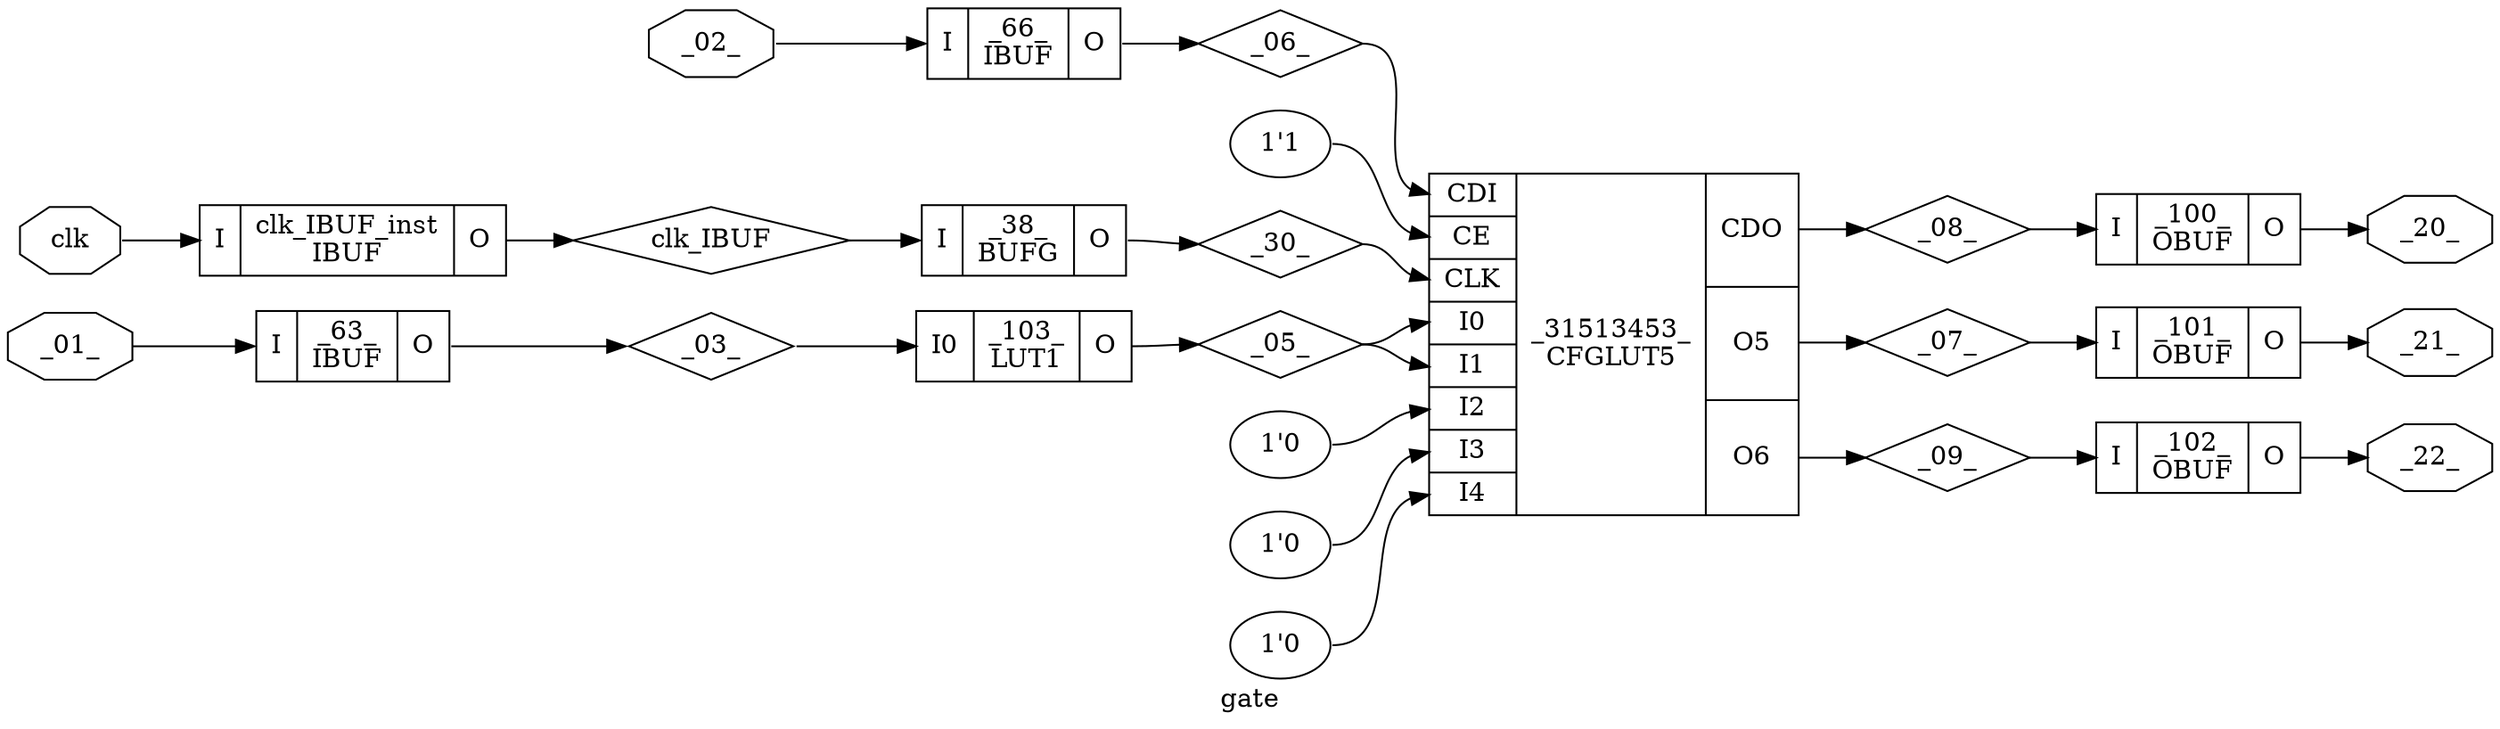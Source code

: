digraph "gate" {
label="gate";
rankdir="LR";
remincross=true;
n1 [ shape=diamond, label="clk_IBUF", color="black", fontcolor="black"];
n2 [ shape=diamond, label="_30_", color="black", fontcolor="black"];
n3 [ shape=diamond, label="_09_", color="black", fontcolor="black"];
n4 [ shape=diamond, label="_08_", color="black", fontcolor="black"];
n5 [ shape=diamond, label="_07_", color="black", fontcolor="black"];
n6 [ shape=diamond, label="_06_", color="black", fontcolor="black"];
n7 [ shape=diamond, label="_05_", color="black", fontcolor="black"];
n8 [ shape=diamond, label="_03_", color="black", fontcolor="black"];
n9 [ shape=octagon, label="_22_", color="black", fontcolor="black"];
n10 [ shape=octagon, label="_21_", color="black", fontcolor="black"];
n11 [ shape=octagon, label="_20_", color="black", fontcolor="black"];
n12 [ shape=octagon, label="_02_", color="black", fontcolor="black"];
n13 [ shape=octagon, label="_01_", color="black", fontcolor="black"];
n14 [ shape=octagon, label="clk", color="black", fontcolor="black"];
c17 [ shape=record, label="{{<p15> I}|clk_IBUF_inst\nIBUF|{<p16> O}}",  ];
c18 [ shape=record, label="{{<p15> I}|_66_\nIBUF|{<p16> O}}",  ];
c19 [ shape=record, label="{{<p15> I}|_63_\nIBUF|{<p16> O}}",  ];
c20 [ shape=record, label="{{<p15> I}|_38_\nBUFG|{<p16> O}}",  ];
v0 [ label="1'0" ];
v1 [ label="1'0" ];
v2 [ label="1'0" ];
v3 [ label="1'1" ];
c32 [ shape=record, label="{{<p21> CDI|<p22> CE|<p23> CLK|<p24> I0|<p25> I1|<p26> I2|<p27> I3|<p28> I4}|_31513453_\nCFGLUT5|{<p29> CDO|<p30> O5|<p31> O6}}",  ];
c33 [ shape=record, label="{{<p24> I0}|_103_\nLUT1|{<p16> O}}",  ];
c34 [ shape=record, label="{{<p15> I}|_102_\nOBUF|{<p16> O}}",  ];
c35 [ shape=record, label="{{<p15> I}|_101_\nOBUF|{<p16> O}}",  ];
c36 [ shape=record, label="{{<p15> I}|_100_\nOBUF|{<p16> O}}",  ];
c17:p16:e -> n1:w [color="black", fontcolor="black", label=""];
n1:e -> c20:p15:w [color="black", fontcolor="black", label=""];
c35:p16:e -> n10:w [color="black", fontcolor="black", label=""];
c36:p16:e -> n11:w [color="black", fontcolor="black", label=""];
n12:e -> c18:p15:w [color="black", fontcolor="black", label=""];
n13:e -> c19:p15:w [color="black", fontcolor="black", label=""];
n14:e -> c17:p15:w [color="black", fontcolor="black", label=""];
c20:p16:e -> n2:w [color="black", fontcolor="black", label=""];
n2:e -> c32:p23:w [color="black", fontcolor="black", label=""];
c32:p31:e -> n3:w [color="black", fontcolor="black", label=""];
n3:e -> c34:p15:w [color="black", fontcolor="black", label=""];
c32:p29:e -> n4:w [color="black", fontcolor="black", label=""];
n4:e -> c36:p15:w [color="black", fontcolor="black", label=""];
c32:p30:e -> n5:w [color="black", fontcolor="black", label=""];
n5:e -> c35:p15:w [color="black", fontcolor="black", label=""];
c18:p16:e -> n6:w [color="black", fontcolor="black", label=""];
n6:e -> c32:p21:w [color="black", fontcolor="black", label=""];
c33:p16:e -> n7:w [color="black", fontcolor="black", label=""];
n7:e -> c32:p24:w [color="black", fontcolor="black", label=""];
n7:e -> c32:p25:w [color="black", fontcolor="black", label=""];
c19:p16:e -> n8:w [color="black", fontcolor="black", label=""];
n8:e -> c33:p24:w [color="black", fontcolor="black", label=""];
c34:p16:e -> n9:w [color="black", fontcolor="black", label=""];
v0:e -> c32:p28:w [color="black", fontcolor="black", label=""];
v1:e -> c32:p27:w [color="black", fontcolor="black", label=""];
v2:e -> c32:p26:w [color="black", fontcolor="black", label=""];
v3:e -> c32:p22:w [color="black", fontcolor="black", label=""];
}
digraph "gold" {
label="gold";
rankdir="LR";
remincross=true;
n1 [ shape=diamond, label="clk_IBUF", color="black", fontcolor="black"];
n2 [ shape=diamond, label="_30_", color="black", fontcolor="black"];
n3 [ shape=diamond, label="_09_", color="black", fontcolor="black"];
n4 [ shape=diamond, label="_08_", color="black", fontcolor="black"];
n5 [ shape=diamond, label="_07_", color="black", fontcolor="black"];
n6 [ shape=diamond, label="_06_", color="black", fontcolor="black"];
n7 [ shape=diamond, label="_05_", color="black", fontcolor="black"];
n8 [ shape=diamond, label="_04_", color="black", fontcolor="black"];
n9 [ shape=diamond, label="_03_", color="black", fontcolor="black"];
n10 [ shape=octagon, label="_22_", color="black", fontcolor="black"];
n11 [ shape=octagon, label="_21_", color="black", fontcolor="black"];
n12 [ shape=octagon, label="_20_", color="black", fontcolor="black"];
n13 [ shape=octagon, label="_02_", color="black", fontcolor="black"];
n14 [ shape=octagon, label="_01_", color="black", fontcolor="black"];
n15 [ shape=octagon, label="clk", color="black", fontcolor="black"];
c18 [ shape=record, label="{{<p16> I}|clk_IBUF_inst\nIBUF|{<p17> O}}",  ];
c19 [ shape=record, label="{{<p16> I}|_66_\nIBUF|{<p17> O}}",  ];
c20 [ shape=record, label="{{<p16> I}|_63_\nIBUF|{<p17> O}}",  ];
c21 [ shape=record, label="{{<p16> I}|_38_\nBUFG|{<p17> O}}",  ];
v0 [ label="1'0" ];
v1 [ label="1'0" ];
v2 [ label="1'0" ];
v3 [ label="1'1" ];
c33 [ shape=record, label="{{<p22> CDI|<p23> CE|<p24> CLK|<p25> I0|<p26> I1|<p27> I2|<p28> I3|<p29> I4}|_31513453_\nCFGLUT5|{<p30> CDO|<p31> O5|<p32> O6}}",  ];
c34 [ shape=record, label="{{<p25> I0}|_143_\nLUT1|{<p17> O}}",  ];
c35 [ shape=record, label="{{<p25> I0}|_103_\nLUT1|{<p17> O}}",  ];
c36 [ shape=record, label="{{<p16> I}|_102_\nOBUF|{<p17> O}}",  ];
c37 [ shape=record, label="{{<p16> I}|_101_\nOBUF|{<p17> O}}",  ];
c38 [ shape=record, label="{{<p16> I}|_100_\nOBUF|{<p17> O}}",  ];
c18:p17:e -> n1:w [color="black", fontcolor="black", label=""];
n1:e -> c21:p16:w [color="black", fontcolor="black", label=""];
c36:p17:e -> n10:w [color="black", fontcolor="black", label=""];
c37:p17:e -> n11:w [color="black", fontcolor="black", label=""];
c38:p17:e -> n12:w [color="black", fontcolor="black", label=""];
n13:e -> c19:p16:w [color="black", fontcolor="black", label=""];
n14:e -> c20:p16:w [color="black", fontcolor="black", label=""];
n15:e -> c18:p16:w [color="black", fontcolor="black", label=""];
c21:p17:e -> n2:w [color="black", fontcolor="black", label=""];
n2:e -> c33:p24:w [color="black", fontcolor="black", label=""];
c33:p32:e -> n3:w [color="black", fontcolor="black", label=""];
n3:e -> c36:p16:w [color="black", fontcolor="black", label=""];
c33:p30:e -> n4:w [color="black", fontcolor="black", label=""];
n4:e -> c38:p16:w [color="black", fontcolor="black", label=""];
c33:p31:e -> n5:w [color="black", fontcolor="black", label=""];
n5:e -> c37:p16:w [color="black", fontcolor="black", label=""];
c19:p17:e -> n6:w [color="black", fontcolor="black", label=""];
n6:e -> c33:p22:w [color="black", fontcolor="black", label=""];
c34:p17:e -> n7:w [color="black", fontcolor="black", label=""];
n7:e -> c33:p26:w [color="black", fontcolor="black", label=""];
c35:p17:e -> n8:w [color="black", fontcolor="black", label=""];
n8:e -> c33:p25:w [color="black", fontcolor="black", label=""];
n8:e -> c34:p25:w [color="black", fontcolor="black", label=""];
c20:p17:e -> n9:w [color="black", fontcolor="black", label=""];
n9:e -> c35:p25:w [color="black", fontcolor="black", label=""];
v0:e -> c33:p29:w [color="black", fontcolor="black", label=""];
v1:e -> c33:p28:w [color="black", fontcolor="black", label=""];
v2:e -> c33:p27:w [color="black", fontcolor="black", label=""];
v3:e -> c33:p23:w [color="black", fontcolor="black", label=""];
}

